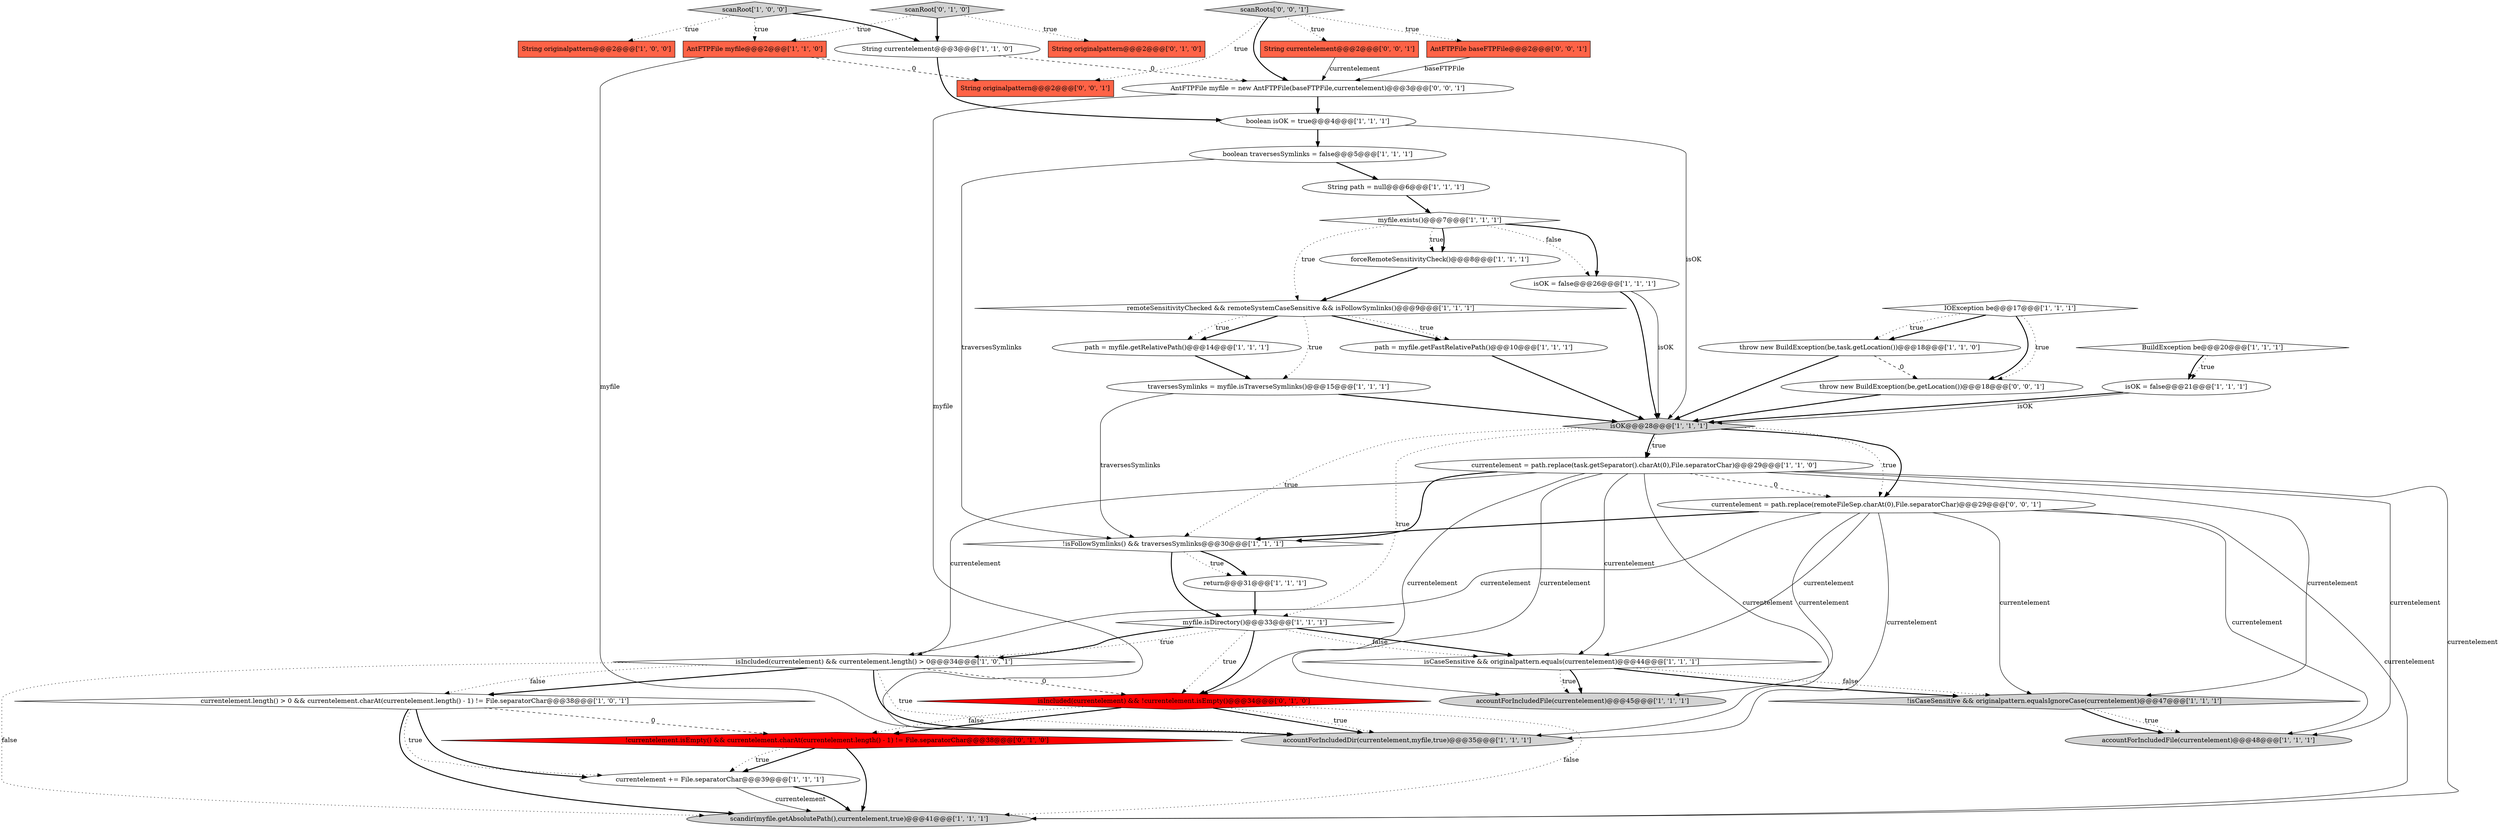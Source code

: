 digraph {
30 [style = filled, label = "AntFTPFile myfile@@@2@@@['1', '1', '0']", fillcolor = tomato, shape = box image = "AAA0AAABBB1BBB"];
12 [style = filled, label = "return@@@31@@@['1', '1', '1']", fillcolor = white, shape = ellipse image = "AAA0AAABBB1BBB"];
41 [style = filled, label = "String originalpattern@@@2@@@['0', '0', '1']", fillcolor = tomato, shape = box image = "AAA0AAABBB3BBB"];
22 [style = filled, label = "String currentelement@@@3@@@['1', '1', '0']", fillcolor = white, shape = ellipse image = "AAA0AAABBB1BBB"];
15 [style = filled, label = "isOK = false@@@26@@@['1', '1', '1']", fillcolor = white, shape = ellipse image = "AAA0AAABBB1BBB"];
11 [style = filled, label = "!isFollowSymlinks() && traversesSymlinks@@@30@@@['1', '1', '1']", fillcolor = white, shape = diamond image = "AAA0AAABBB1BBB"];
13 [style = filled, label = "scandir(myfile.getAbsolutePath(),currentelement,true)@@@41@@@['1', '1', '1']", fillcolor = lightgray, shape = ellipse image = "AAA0AAABBB1BBB"];
3 [style = filled, label = "currentelement += File.separatorChar@@@39@@@['1', '1', '1']", fillcolor = white, shape = ellipse image = "AAA0AAABBB1BBB"];
21 [style = filled, label = "accountForIncludedFile(currentelement)@@@45@@@['1', '1', '1']", fillcolor = lightgray, shape = ellipse image = "AAA0AAABBB1BBB"];
17 [style = filled, label = "IOException be@@@17@@@['1', '1', '1']", fillcolor = white, shape = diamond image = "AAA0AAABBB1BBB"];
9 [style = filled, label = "remoteSensitivityChecked && remoteSystemCaseSensitive && isFollowSymlinks()@@@9@@@['1', '1', '1']", fillcolor = white, shape = diamond image = "AAA0AAABBB1BBB"];
39 [style = filled, label = "AntFTPFile baseFTPFile@@@2@@@['0', '0', '1']", fillcolor = tomato, shape = box image = "AAA0AAABBB3BBB"];
7 [style = filled, label = "currentelement.length() > 0 && currentelement.charAt(currentelement.length() - 1) != File.separatorChar@@@38@@@['1', '0', '1']", fillcolor = white, shape = diamond image = "AAA0AAABBB1BBB"];
26 [style = filled, label = "isIncluded(currentelement) && currentelement.length() > 0@@@34@@@['1', '0', '1']", fillcolor = white, shape = diamond image = "AAA0AAABBB1BBB"];
37 [style = filled, label = "throw new BuildException(be,getLocation())@@@18@@@['0', '0', '1']", fillcolor = white, shape = ellipse image = "AAA0AAABBB3BBB"];
38 [style = filled, label = "AntFTPFile myfile = new AntFTPFile(baseFTPFile,currentelement)@@@3@@@['0', '0', '1']", fillcolor = white, shape = ellipse image = "AAA0AAABBB3BBB"];
42 [style = filled, label = "currentelement = path.replace(remoteFileSep.charAt(0),File.separatorChar)@@@29@@@['0', '0', '1']", fillcolor = white, shape = ellipse image = "AAA0AAABBB3BBB"];
24 [style = filled, label = "boolean isOK = true@@@4@@@['1', '1', '1']", fillcolor = white, shape = ellipse image = "AAA0AAABBB1BBB"];
29 [style = filled, label = "forceRemoteSensitivityCheck()@@@8@@@['1', '1', '1']", fillcolor = white, shape = ellipse image = "AAA0AAABBB1BBB"];
20 [style = filled, label = "BuildException be@@@20@@@['1', '1', '1']", fillcolor = white, shape = diamond image = "AAA0AAABBB1BBB"];
40 [style = filled, label = "String currentelement@@@2@@@['0', '0', '1']", fillcolor = tomato, shape = box image = "AAA0AAABBB3BBB"];
18 [style = filled, label = "myfile.isDirectory()@@@33@@@['1', '1', '1']", fillcolor = white, shape = diamond image = "AAA0AAABBB1BBB"];
31 [style = filled, label = "scanRoot['1', '0', '0']", fillcolor = lightgray, shape = diamond image = "AAA0AAABBB1BBB"];
2 [style = filled, label = "accountForIncludedFile(currentelement)@@@48@@@['1', '1', '1']", fillcolor = lightgray, shape = ellipse image = "AAA0AAABBB1BBB"];
14 [style = filled, label = "String originalpattern@@@2@@@['1', '0', '0']", fillcolor = tomato, shape = box image = "AAA0AAABBB1BBB"];
28 [style = filled, label = "isCaseSensitive && originalpattern.equals(currentelement)@@@44@@@['1', '1', '1']", fillcolor = white, shape = diamond image = "AAA0AAABBB1BBB"];
35 [style = filled, label = "!currentelement.isEmpty() && currentelement.charAt(currentelement.length() - 1) != File.separatorChar@@@38@@@['0', '1', '0']", fillcolor = red, shape = diamond image = "AAA1AAABBB2BBB"];
19 [style = filled, label = "myfile.exists()@@@7@@@['1', '1', '1']", fillcolor = white, shape = diamond image = "AAA0AAABBB1BBB"];
8 [style = filled, label = "accountForIncludedDir(currentelement,myfile,true)@@@35@@@['1', '1', '1']", fillcolor = lightgray, shape = ellipse image = "AAA0AAABBB1BBB"];
4 [style = filled, label = "traversesSymlinks = myfile.isTraverseSymlinks()@@@15@@@['1', '1', '1']", fillcolor = white, shape = ellipse image = "AAA0AAABBB1BBB"];
23 [style = filled, label = "String path = null@@@6@@@['1', '1', '1']", fillcolor = white, shape = ellipse image = "AAA0AAABBB1BBB"];
25 [style = filled, label = "throw new BuildException(be,task.getLocation())@@@18@@@['1', '1', '0']", fillcolor = white, shape = ellipse image = "AAA0AAABBB1BBB"];
16 [style = filled, label = "!isCaseSensitive && originalpattern.equalsIgnoreCase(currentelement)@@@47@@@['1', '1', '1']", fillcolor = lightgray, shape = diamond image = "AAA0AAABBB1BBB"];
6 [style = filled, label = "path = myfile.getRelativePath()@@@14@@@['1', '1', '1']", fillcolor = white, shape = ellipse image = "AAA0AAABBB1BBB"];
0 [style = filled, label = "currentelement = path.replace(task.getSeparator().charAt(0),File.separatorChar)@@@29@@@['1', '1', '0']", fillcolor = white, shape = ellipse image = "AAA0AAABBB1BBB"];
10 [style = filled, label = "path = myfile.getFastRelativePath()@@@10@@@['1', '1', '1']", fillcolor = white, shape = ellipse image = "AAA0AAABBB1BBB"];
27 [style = filled, label = "isOK = false@@@21@@@['1', '1', '1']", fillcolor = white, shape = ellipse image = "AAA0AAABBB1BBB"];
34 [style = filled, label = "isIncluded(currentelement) && !currentelement.isEmpty()@@@34@@@['0', '1', '0']", fillcolor = red, shape = diamond image = "AAA1AAABBB2BBB"];
1 [style = filled, label = "boolean traversesSymlinks = false@@@5@@@['1', '1', '1']", fillcolor = white, shape = ellipse image = "AAA0AAABBB1BBB"];
33 [style = filled, label = "String originalpattern@@@2@@@['0', '1', '0']", fillcolor = tomato, shape = box image = "AAA0AAABBB2BBB"];
5 [style = filled, label = "isOK@@@28@@@['1', '1', '1']", fillcolor = lightgray, shape = diamond image = "AAA0AAABBB1BBB"];
32 [style = filled, label = "scanRoot['0', '1', '0']", fillcolor = lightgray, shape = diamond image = "AAA0AAABBB2BBB"];
36 [style = filled, label = "scanRoots['0', '0', '1']", fillcolor = lightgray, shape = diamond image = "AAA0AAABBB3BBB"];
17->25 [style = bold, label=""];
32->22 [style = bold, label=""];
0->26 [style = solid, label="currentelement"];
5->18 [style = dotted, label="true"];
28->21 [style = dotted, label="true"];
11->12 [style = dotted, label="true"];
26->7 [style = dotted, label="false"];
20->27 [style = dotted, label="true"];
9->10 [style = bold, label=""];
0->13 [style = solid, label="currentelement"];
18->34 [style = dotted, label="true"];
1->23 [style = bold, label=""];
9->6 [style = bold, label=""];
20->27 [style = bold, label=""];
37->5 [style = bold, label=""];
39->38 [style = solid, label="baseFTPFile"];
42->21 [style = solid, label="currentelement"];
28->21 [style = bold, label=""];
5->11 [style = dotted, label="true"];
0->42 [style = dashed, label="0"];
36->39 [style = dotted, label="true"];
5->0 [style = bold, label=""];
42->2 [style = solid, label="currentelement"];
7->35 [style = dashed, label="0"];
0->8 [style = solid, label="currentelement"];
32->30 [style = dotted, label="true"];
12->18 [style = bold, label=""];
22->38 [style = dashed, label="0"];
25->37 [style = dashed, label="0"];
27->5 [style = bold, label=""];
19->15 [style = bold, label=""];
26->7 [style = bold, label=""];
30->41 [style = dashed, label="0"];
4->11 [style = solid, label="traversesSymlinks"];
42->26 [style = solid, label="currentelement"];
24->5 [style = solid, label="isOK"];
11->12 [style = bold, label=""];
26->13 [style = dotted, label="false"];
36->40 [style = dotted, label="true"];
0->2 [style = solid, label="currentelement"];
34->8 [style = bold, label=""];
17->37 [style = bold, label=""];
31->14 [style = dotted, label="true"];
18->28 [style = bold, label=""];
11->18 [style = bold, label=""];
42->8 [style = solid, label="currentelement"];
31->30 [style = dotted, label="true"];
6->4 [style = bold, label=""];
34->8 [style = dotted, label="true"];
28->16 [style = dotted, label="false"];
19->29 [style = dotted, label="true"];
5->42 [style = dotted, label="true"];
18->26 [style = dotted, label="true"];
19->9 [style = dotted, label="true"];
38->8 [style = solid, label="myfile"];
9->4 [style = dotted, label="true"];
15->5 [style = solid, label="isOK"];
42->28 [style = solid, label="currentelement"];
34->35 [style = bold, label=""];
9->10 [style = dotted, label="true"];
0->21 [style = solid, label="currentelement"];
26->8 [style = dotted, label="true"];
35->3 [style = bold, label=""];
0->28 [style = solid, label="currentelement"];
42->13 [style = solid, label="currentelement"];
38->24 [style = bold, label=""];
19->29 [style = bold, label=""];
18->34 [style = bold, label=""];
0->34 [style = solid, label="currentelement"];
18->26 [style = bold, label=""];
0->11 [style = bold, label=""];
18->28 [style = dotted, label="false"];
26->8 [style = bold, label=""];
5->0 [style = dotted, label="true"];
32->33 [style = dotted, label="true"];
1->11 [style = solid, label="traversesSymlinks"];
42->16 [style = solid, label="currentelement"];
17->25 [style = dotted, label="true"];
10->5 [style = bold, label=""];
42->11 [style = bold, label=""];
40->38 [style = solid, label="currentelement"];
23->19 [style = bold, label=""];
27->5 [style = solid, label="isOK"];
25->5 [style = bold, label=""];
17->37 [style = dotted, label="true"];
24->1 [style = bold, label=""];
26->34 [style = dashed, label="0"];
30->8 [style = solid, label="myfile"];
4->5 [style = bold, label=""];
3->13 [style = solid, label="currentelement"];
7->13 [style = bold, label=""];
36->41 [style = dotted, label="true"];
0->16 [style = solid, label="currentelement"];
16->2 [style = dotted, label="true"];
31->22 [style = bold, label=""];
35->3 [style = dotted, label="true"];
29->9 [style = bold, label=""];
19->15 [style = dotted, label="false"];
16->2 [style = bold, label=""];
9->6 [style = dotted, label="true"];
28->16 [style = bold, label=""];
7->3 [style = bold, label=""];
15->5 [style = bold, label=""];
7->3 [style = dotted, label="true"];
34->35 [style = dotted, label="false"];
3->13 [style = bold, label=""];
34->13 [style = dotted, label="false"];
36->38 [style = bold, label=""];
22->24 [style = bold, label=""];
5->42 [style = bold, label=""];
35->13 [style = bold, label=""];
}
